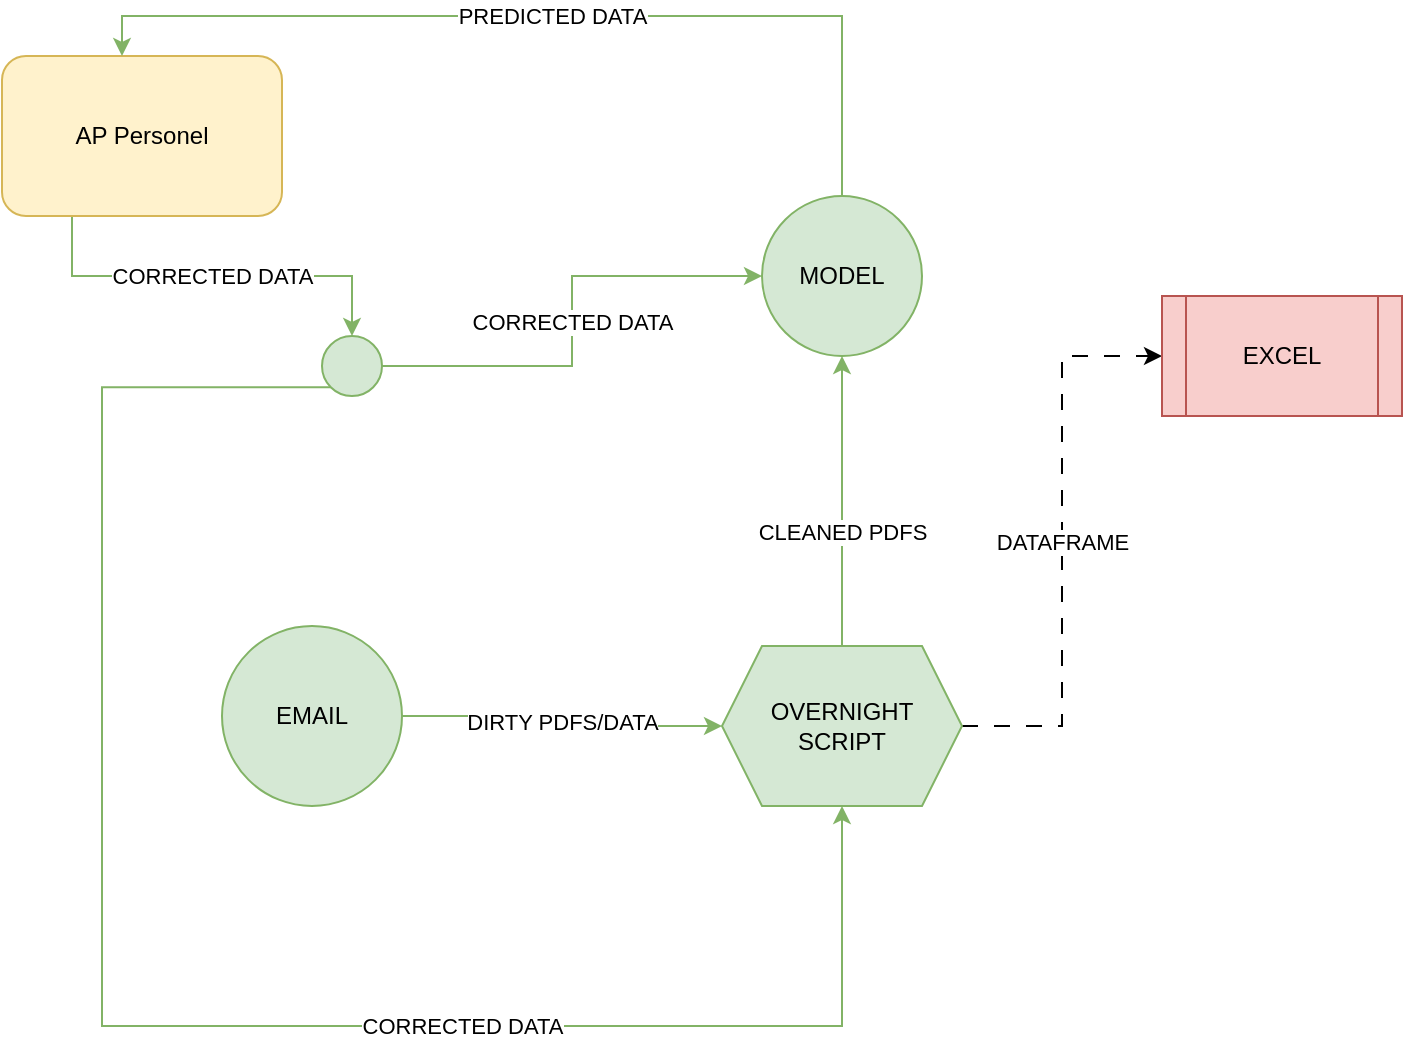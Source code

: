 <mxfile version="21.0.6" type="device"><diagram id="C5RBs43oDa-KdzZeNtuy" name="Page-1"><mxGraphModel dx="1197" dy="696" grid="1" gridSize="10" guides="1" tooltips="1" connect="1" arrows="1" fold="1" page="1" pageScale="1" pageWidth="827" pageHeight="1169" math="0" shadow="0"><root><mxCell id="WIyWlLk6GJQsqaUBKTNV-0"/><mxCell id="WIyWlLk6GJQsqaUBKTNV-1" parent="WIyWlLk6GJQsqaUBKTNV-0"/><mxCell id="hP8WHerPFuYL4BXgVy-d-19" value="CORRECTED DATA" style="edgeStyle=orthogonalEdgeStyle;rounded=0;orthogonalLoop=1;jettySize=auto;html=1;exitX=0.25;exitY=1;exitDx=0;exitDy=0;strokeColor=#82b366;entryX=0.5;entryY=0;entryDx=0;entryDy=0;fillColor=#d5e8d4;" parent="WIyWlLk6GJQsqaUBKTNV-1" source="WIyWlLk6GJQsqaUBKTNV-3" target="hP8WHerPFuYL4BXgVy-d-22" edge="1"><mxGeometry relative="1" as="geometry"><mxPoint x="70" y="330" as="targetPoint"/></mxGeometry></mxCell><mxCell id="WIyWlLk6GJQsqaUBKTNV-3" value="AP Personel" style="rounded=1;whiteSpace=wrap;html=1;fontSize=12;glass=0;strokeWidth=1;shadow=0;fillColor=#fff2cc;strokeColor=#d6b656;" parent="WIyWlLk6GJQsqaUBKTNV-1" vertex="1"><mxGeometry x="60" y="110" width="140" height="80" as="geometry"/></mxCell><mxCell id="hP8WHerPFuYL4BXgVy-d-18" value="PREDICTED DATA" style="edgeStyle=orthogonalEdgeStyle;rounded=0;orthogonalLoop=1;jettySize=auto;html=1;exitX=0.5;exitY=0;exitDx=0;exitDy=0;fillColor=#d5e8d4;strokeColor=#82b366;" parent="WIyWlLk6GJQsqaUBKTNV-1" source="hP8WHerPFuYL4BXgVy-d-4" edge="1"><mxGeometry relative="1" as="geometry"><mxPoint x="120" y="110" as="targetPoint"/><Array as="points"><mxPoint x="414" y="90"/><mxPoint x="120" y="90"/><mxPoint x="120" y="110"/></Array></mxGeometry></mxCell><mxCell id="hP8WHerPFuYL4BXgVy-d-4" value="MODEL" style="ellipse;whiteSpace=wrap;html=1;aspect=fixed;fillColor=#d5e8d4;strokeColor=#82b366;" parent="WIyWlLk6GJQsqaUBKTNV-1" vertex="1"><mxGeometry x="440" y="180" width="80" height="80" as="geometry"/></mxCell><mxCell id="hP8WHerPFuYL4BXgVy-d-14" value="DIRTY PDFS/DATA" style="edgeStyle=orthogonalEdgeStyle;rounded=0;orthogonalLoop=1;jettySize=auto;html=1;exitX=1;exitY=0.5;exitDx=0;exitDy=0;entryX=0;entryY=0.5;entryDx=0;entryDy=0;fillColor=#d5e8d4;strokeColor=#82b366;" parent="WIyWlLk6GJQsqaUBKTNV-1" source="hP8WHerPFuYL4BXgVy-d-11" target="hP8WHerPFuYL4BXgVy-d-13" edge="1"><mxGeometry relative="1" as="geometry"/></mxCell><mxCell id="hP8WHerPFuYL4BXgVy-d-11" value="EMAIL" style="ellipse;whiteSpace=wrap;html=1;aspect=fixed;fillColor=#d5e8d4;strokeColor=#82b366;" parent="WIyWlLk6GJQsqaUBKTNV-1" vertex="1"><mxGeometry x="170" y="395" width="90" height="90" as="geometry"/></mxCell><mxCell id="hP8WHerPFuYL4BXgVy-d-16" value="CLEANED PDFS" style="edgeStyle=orthogonalEdgeStyle;rounded=0;orthogonalLoop=1;jettySize=auto;html=1;entryX=0.5;entryY=1;entryDx=0;entryDy=0;exitX=0.5;exitY=0;exitDx=0;exitDy=0;fillColor=#d5e8d4;strokeColor=#82b366;" parent="WIyWlLk6GJQsqaUBKTNV-1" source="hP8WHerPFuYL4BXgVy-d-13" target="hP8WHerPFuYL4BXgVy-d-4" edge="1"><mxGeometry relative="1" as="geometry"><Array as="points"><mxPoint x="480" y="420"/><mxPoint x="480" y="420"/></Array></mxGeometry></mxCell><mxCell id="hP8WHerPFuYL4BXgVy-d-26" value="DATAFRAME" style="edgeStyle=orthogonalEdgeStyle;rounded=0;orthogonalLoop=1;jettySize=auto;html=1;exitX=1;exitY=0.5;exitDx=0;exitDy=0;entryX=0;entryY=0.5;entryDx=0;entryDy=0;strokeColor=default;dashed=1;dashPattern=8 8;" parent="WIyWlLk6GJQsqaUBKTNV-1" source="hP8WHerPFuYL4BXgVy-d-13" target="hP8WHerPFuYL4BXgVy-d-25" edge="1"><mxGeometry relative="1" as="geometry"/></mxCell><mxCell id="hP8WHerPFuYL4BXgVy-d-13" value="OVERNIGHT SCRIPT" style="shape=hexagon;perimeter=hexagonPerimeter2;whiteSpace=wrap;html=1;fixedSize=1;fillColor=#d5e8d4;strokeColor=#82b366;" parent="WIyWlLk6GJQsqaUBKTNV-1" vertex="1"><mxGeometry x="420" y="405" width="120" height="80" as="geometry"/></mxCell><mxCell id="hP8WHerPFuYL4BXgVy-d-23" value="CORRECTED DATA" style="edgeStyle=orthogonalEdgeStyle;rounded=0;orthogonalLoop=1;jettySize=auto;html=1;exitX=1;exitY=0.5;exitDx=0;exitDy=0;entryX=0;entryY=0.5;entryDx=0;entryDy=0;strokeColor=#82b366;fillColor=#d5e8d4;" parent="WIyWlLk6GJQsqaUBKTNV-1" source="hP8WHerPFuYL4BXgVy-d-22" target="hP8WHerPFuYL4BXgVy-d-4" edge="1"><mxGeometry relative="1" as="geometry"/></mxCell><mxCell id="hP8WHerPFuYL4BXgVy-d-24" value="CORRECTED DATA" style="edgeStyle=orthogonalEdgeStyle;rounded=0;orthogonalLoop=1;jettySize=auto;html=1;exitX=0;exitY=1;exitDx=0;exitDy=0;entryX=0.5;entryY=1;entryDx=0;entryDy=0;strokeColor=#82b366;fillColor=#d5e8d4;" parent="WIyWlLk6GJQsqaUBKTNV-1" source="hP8WHerPFuYL4BXgVy-d-22" target="hP8WHerPFuYL4BXgVy-d-13" edge="1"><mxGeometry x="0.343" relative="1" as="geometry"><Array as="points"><mxPoint x="110" y="276"/><mxPoint x="110" y="595"/><mxPoint x="480" y="595"/></Array><mxPoint as="offset"/></mxGeometry></mxCell><mxCell id="hP8WHerPFuYL4BXgVy-d-22" value="" style="ellipse;whiteSpace=wrap;html=1;aspect=fixed;fillColor=#d5e8d4;strokeColor=#82b366;" parent="WIyWlLk6GJQsqaUBKTNV-1" vertex="1"><mxGeometry x="220" y="250" width="30" height="30" as="geometry"/></mxCell><mxCell id="hP8WHerPFuYL4BXgVy-d-25" value="EXCEL" style="shape=process;whiteSpace=wrap;html=1;backgroundOutline=1;fillColor=#f8cecc;strokeColor=#b85450;" parent="WIyWlLk6GJQsqaUBKTNV-1" vertex="1"><mxGeometry x="640" y="230" width="120" height="60" as="geometry"/></mxCell></root></mxGraphModel></diagram></mxfile>